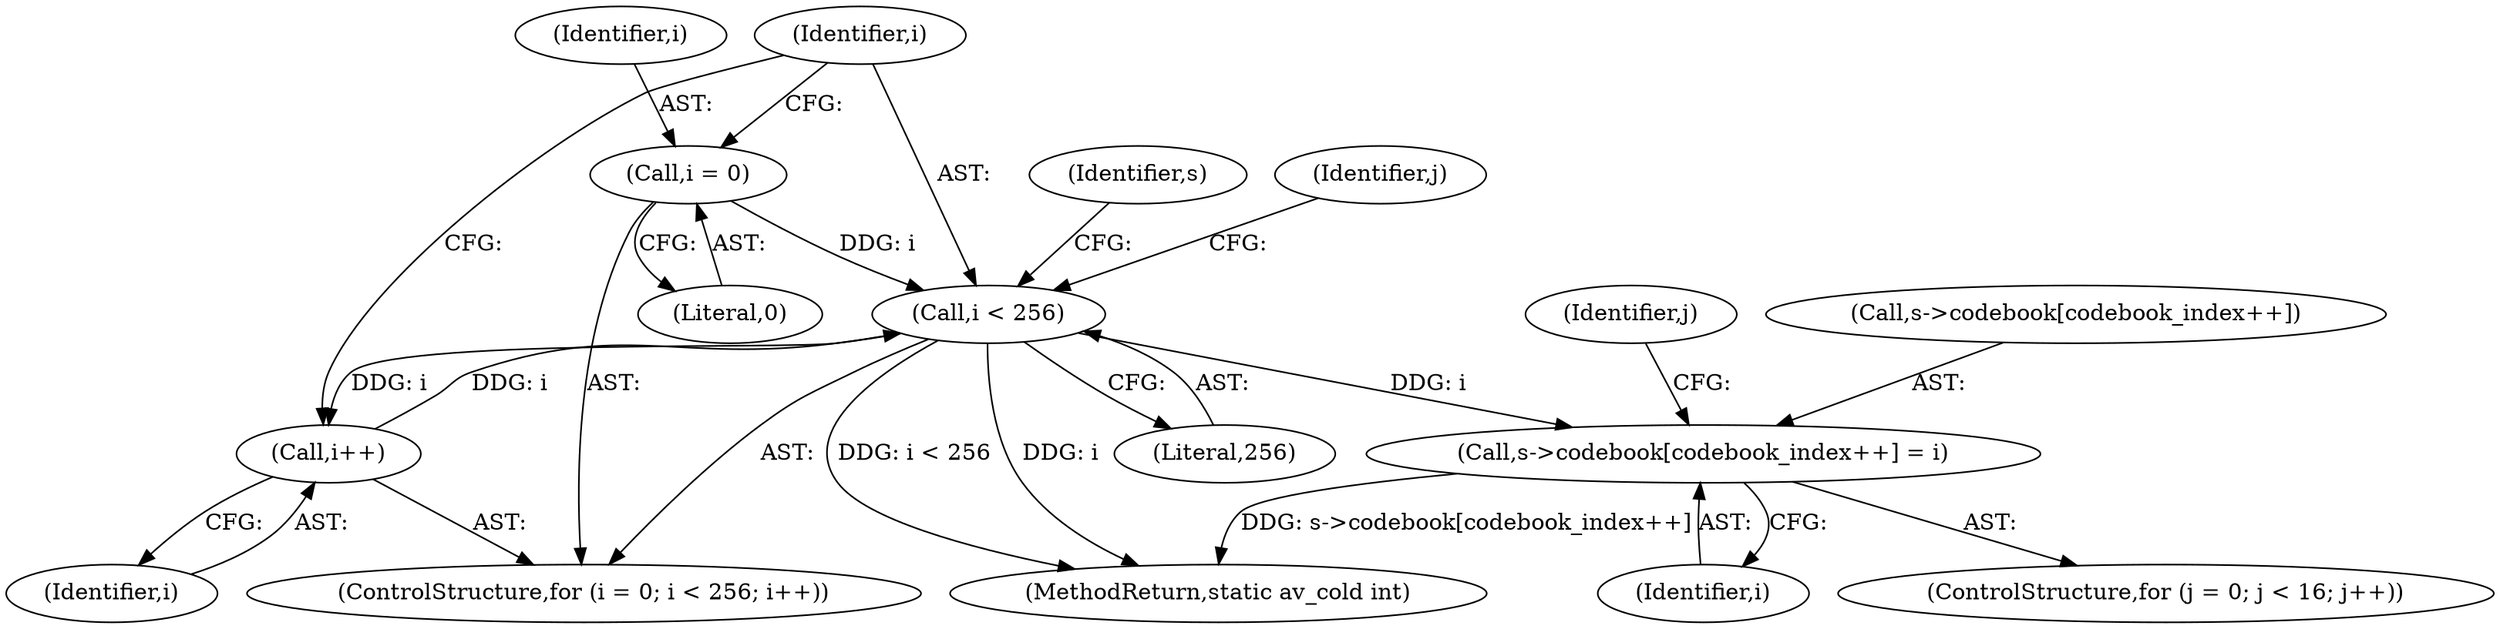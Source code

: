 digraph "0_FFmpeg_02f909dc24b1f05cfbba75077c7707b905e63cd2@array" {
"1000417" [label="(Call,s->codebook[codebook_index++] = i)"];
"1000403" [label="(Call,i < 256)"];
"1000400" [label="(Call,i = 0)"];
"1000406" [label="(Call,i++)"];
"1000417" [label="(Call,s->codebook[codebook_index++] = i)"];
"1000416" [label="(Identifier,j)"];
"1000400" [label="(Call,i = 0)"];
"1000402" [label="(Literal,0)"];
"1000405" [label="(Literal,256)"];
"1000424" [label="(Identifier,i)"];
"1000399" [label="(ControlStructure,for (i = 0; i < 256; i++))"];
"1000404" [label="(Identifier,i)"];
"1000460" [label="(Identifier,s)"];
"1000406" [label="(Call,i++)"];
"1000418" [label="(Call,s->codebook[codebook_index++])"];
"1000401" [label="(Identifier,i)"];
"1000403" [label="(Call,i < 256)"];
"1000410" [label="(Identifier,j)"];
"1000408" [label="(ControlStructure,for (j = 0; j < 16; j++))"];
"1000407" [label="(Identifier,i)"];
"1000484" [label="(MethodReturn,static av_cold int)"];
"1000417" -> "1000408"  [label="AST: "];
"1000417" -> "1000424"  [label="CFG: "];
"1000418" -> "1000417"  [label="AST: "];
"1000424" -> "1000417"  [label="AST: "];
"1000416" -> "1000417"  [label="CFG: "];
"1000417" -> "1000484"  [label="DDG: s->codebook[codebook_index++]"];
"1000403" -> "1000417"  [label="DDG: i"];
"1000403" -> "1000399"  [label="AST: "];
"1000403" -> "1000405"  [label="CFG: "];
"1000404" -> "1000403"  [label="AST: "];
"1000405" -> "1000403"  [label="AST: "];
"1000410" -> "1000403"  [label="CFG: "];
"1000460" -> "1000403"  [label="CFG: "];
"1000403" -> "1000484"  [label="DDG: i"];
"1000403" -> "1000484"  [label="DDG: i < 256"];
"1000400" -> "1000403"  [label="DDG: i"];
"1000406" -> "1000403"  [label="DDG: i"];
"1000403" -> "1000406"  [label="DDG: i"];
"1000400" -> "1000399"  [label="AST: "];
"1000400" -> "1000402"  [label="CFG: "];
"1000401" -> "1000400"  [label="AST: "];
"1000402" -> "1000400"  [label="AST: "];
"1000404" -> "1000400"  [label="CFG: "];
"1000406" -> "1000399"  [label="AST: "];
"1000406" -> "1000407"  [label="CFG: "];
"1000407" -> "1000406"  [label="AST: "];
"1000404" -> "1000406"  [label="CFG: "];
}
